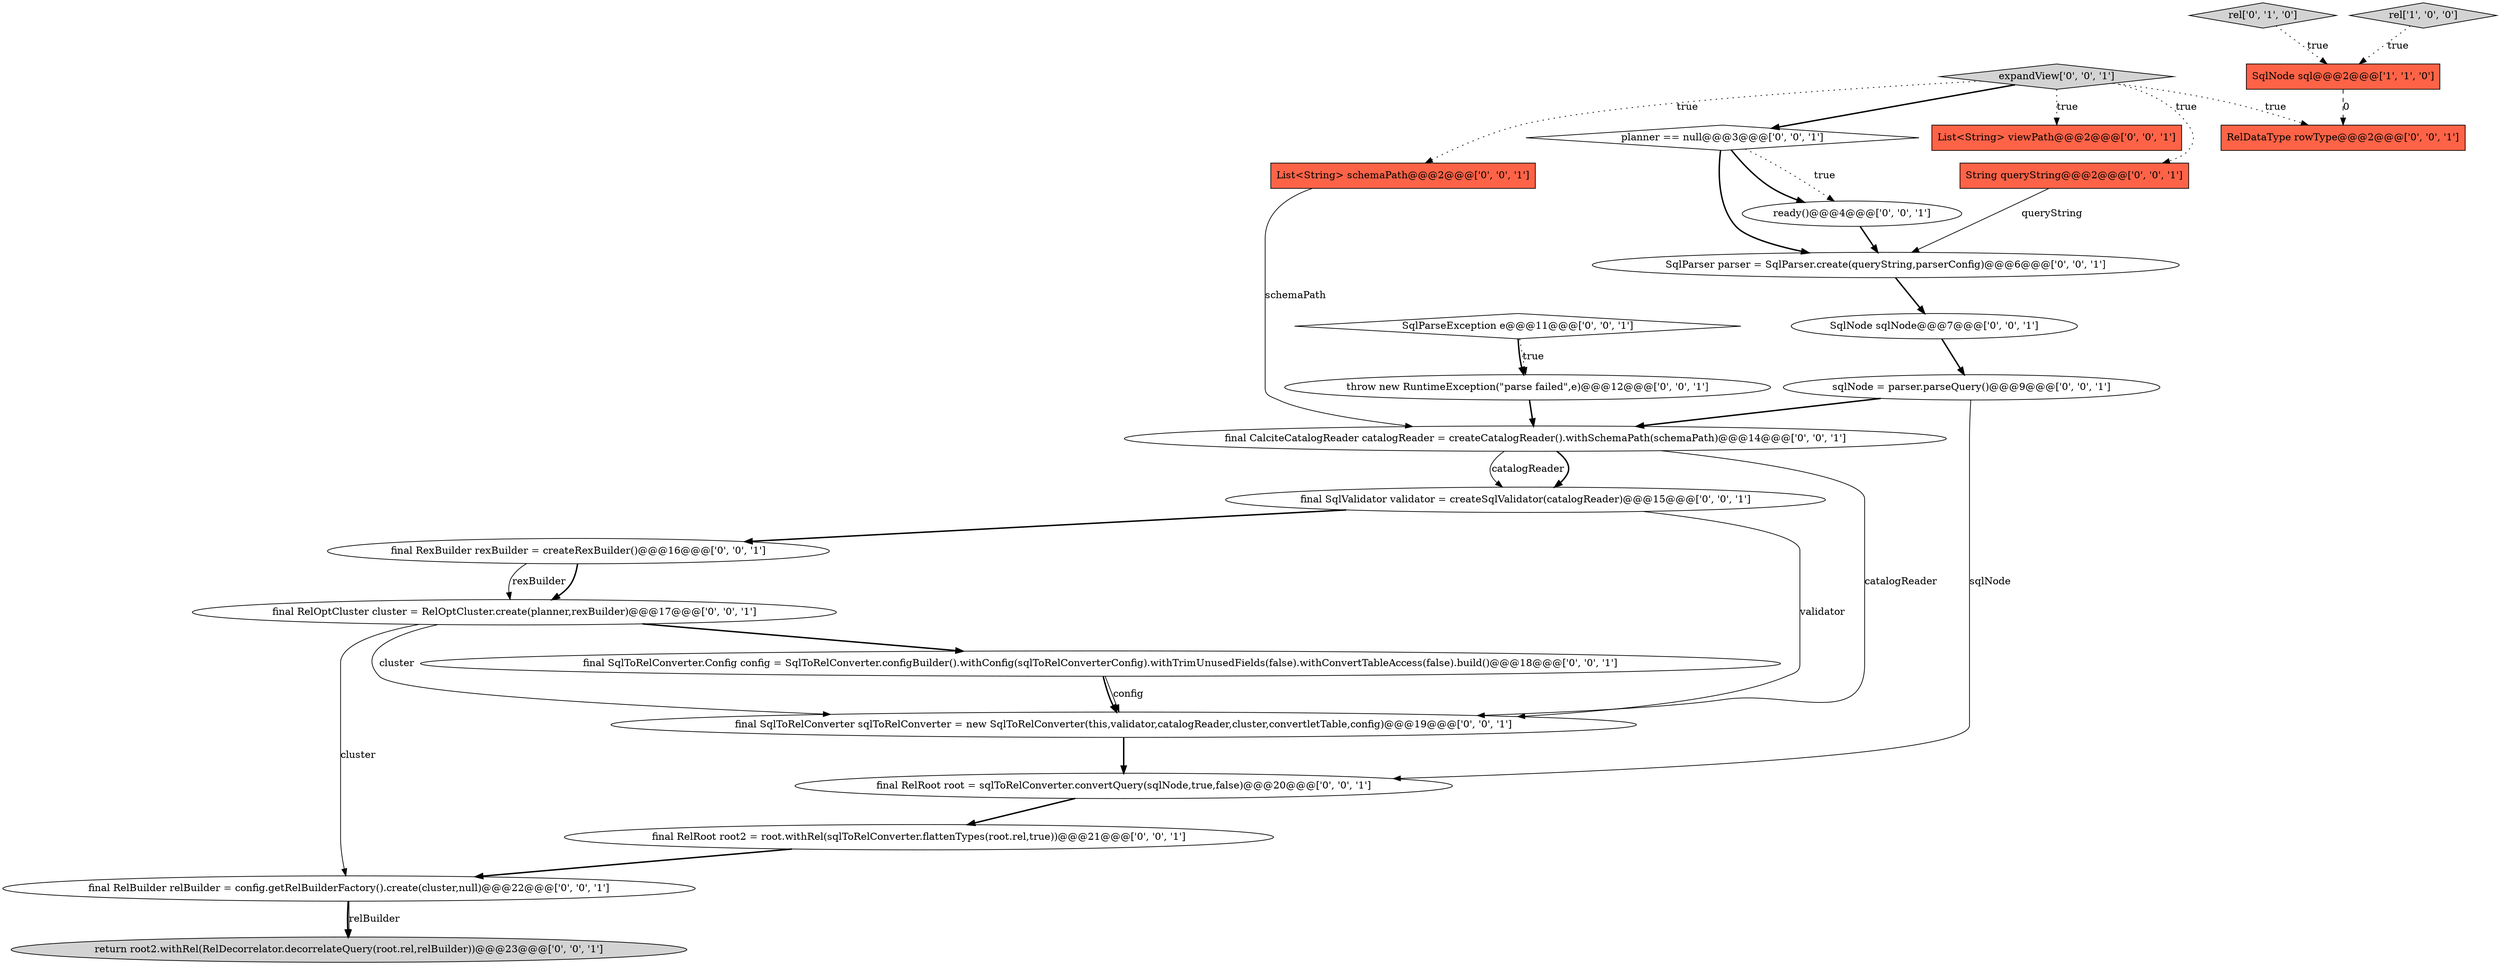 digraph {
13 [style = filled, label = "final RelRoot root = sqlToRelConverter.convertQuery(sqlNode,true,false)@@@20@@@['0', '0', '1']", fillcolor = white, shape = ellipse image = "AAA0AAABBB3BBB"];
24 [style = filled, label = "final SqlValidator validator = createSqlValidator(catalogReader)@@@15@@@['0', '0', '1']", fillcolor = white, shape = ellipse image = "AAA0AAABBB3BBB"];
3 [style = filled, label = "final RelBuilder relBuilder = config.getRelBuilderFactory().create(cluster,null)@@@22@@@['0', '0', '1']", fillcolor = white, shape = ellipse image = "AAA0AAABBB3BBB"];
6 [style = filled, label = "List<String> viewPath@@@2@@@['0', '0', '1']", fillcolor = tomato, shape = box image = "AAA0AAABBB3BBB"];
18 [style = filled, label = "final SqlToRelConverter.Config config = SqlToRelConverter.configBuilder().withConfig(sqlToRelConverterConfig).withTrimUnusedFields(false).withConvertTableAccess(false).build()@@@18@@@['0', '0', '1']", fillcolor = white, shape = ellipse image = "AAA0AAABBB3BBB"];
22 [style = filled, label = "planner == null@@@3@@@['0', '0', '1']", fillcolor = white, shape = diamond image = "AAA0AAABBB3BBB"];
5 [style = filled, label = "final RexBuilder rexBuilder = createRexBuilder()@@@16@@@['0', '0', '1']", fillcolor = white, shape = ellipse image = "AAA0AAABBB3BBB"];
19 [style = filled, label = "SqlParseException e@@@11@@@['0', '0', '1']", fillcolor = white, shape = diamond image = "AAA0AAABBB3BBB"];
21 [style = filled, label = "RelDataType rowType@@@2@@@['0', '0', '1']", fillcolor = tomato, shape = box image = "AAA0AAABBB3BBB"];
15 [style = filled, label = "throw new RuntimeException(\"parse failed\",e)@@@12@@@['0', '0', '1']", fillcolor = white, shape = ellipse image = "AAA0AAABBB3BBB"];
20 [style = filled, label = "expandView['0', '0', '1']", fillcolor = lightgray, shape = diamond image = "AAA0AAABBB3BBB"];
9 [style = filled, label = "SqlParser parser = SqlParser.create(queryString,parserConfig)@@@6@@@['0', '0', '1']", fillcolor = white, shape = ellipse image = "AAA0AAABBB3BBB"];
2 [style = filled, label = "rel['0', '1', '0']", fillcolor = lightgray, shape = diamond image = "AAA0AAABBB2BBB"];
12 [style = filled, label = "final RelRoot root2 = root.withRel(sqlToRelConverter.flattenTypes(root.rel,true))@@@21@@@['0', '0', '1']", fillcolor = white, shape = ellipse image = "AAA0AAABBB3BBB"];
1 [style = filled, label = "rel['1', '0', '0']", fillcolor = lightgray, shape = diamond image = "AAA0AAABBB1BBB"];
7 [style = filled, label = "final CalciteCatalogReader catalogReader = createCatalogReader().withSchemaPath(schemaPath)@@@14@@@['0', '0', '1']", fillcolor = white, shape = ellipse image = "AAA0AAABBB3BBB"];
4 [style = filled, label = "return root2.withRel(RelDecorrelator.decorrelateQuery(root.rel,relBuilder))@@@23@@@['0', '0', '1']", fillcolor = lightgray, shape = ellipse image = "AAA0AAABBB3BBB"];
23 [style = filled, label = "ready()@@@4@@@['0', '0', '1']", fillcolor = white, shape = ellipse image = "AAA0AAABBB3BBB"];
8 [style = filled, label = "final SqlToRelConverter sqlToRelConverter = new SqlToRelConverter(this,validator,catalogReader,cluster,convertletTable,config)@@@19@@@['0', '0', '1']", fillcolor = white, shape = ellipse image = "AAA0AAABBB3BBB"];
0 [style = filled, label = "SqlNode sql@@@2@@@['1', '1', '0']", fillcolor = tomato, shape = box image = "AAA0AAABBB1BBB"];
17 [style = filled, label = "String queryString@@@2@@@['0', '0', '1']", fillcolor = tomato, shape = box image = "AAA0AAABBB3BBB"];
14 [style = filled, label = "List<String> schemaPath@@@2@@@['0', '0', '1']", fillcolor = tomato, shape = box image = "AAA0AAABBB3BBB"];
11 [style = filled, label = "sqlNode = parser.parseQuery()@@@9@@@['0', '0', '1']", fillcolor = white, shape = ellipse image = "AAA0AAABBB3BBB"];
10 [style = filled, label = "final RelOptCluster cluster = RelOptCluster.create(planner,rexBuilder)@@@17@@@['0', '0', '1']", fillcolor = white, shape = ellipse image = "AAA0AAABBB3BBB"];
16 [style = filled, label = "SqlNode sqlNode@@@7@@@['0', '0', '1']", fillcolor = white, shape = ellipse image = "AAA0AAABBB3BBB"];
5->10 [style = bold, label=""];
10->18 [style = bold, label=""];
10->8 [style = solid, label="cluster"];
2->0 [style = dotted, label="true"];
16->11 [style = bold, label=""];
17->9 [style = solid, label="queryString"];
22->23 [style = dotted, label="true"];
15->7 [style = bold, label=""];
20->17 [style = dotted, label="true"];
18->8 [style = solid, label="config"];
22->9 [style = bold, label=""];
5->10 [style = solid, label="rexBuilder"];
20->14 [style = dotted, label="true"];
20->21 [style = dotted, label="true"];
7->8 [style = solid, label="catalogReader"];
19->15 [style = dotted, label="true"];
22->23 [style = bold, label=""];
3->4 [style = bold, label=""];
9->16 [style = bold, label=""];
24->8 [style = solid, label="validator"];
24->5 [style = bold, label=""];
20->22 [style = bold, label=""];
7->24 [style = bold, label=""];
13->12 [style = bold, label=""];
3->4 [style = solid, label="relBuilder"];
0->21 [style = dashed, label="0"];
7->24 [style = solid, label="catalogReader"];
11->13 [style = solid, label="sqlNode"];
14->7 [style = solid, label="schemaPath"];
18->8 [style = bold, label=""];
1->0 [style = dotted, label="true"];
12->3 [style = bold, label=""];
19->15 [style = bold, label=""];
23->9 [style = bold, label=""];
11->7 [style = bold, label=""];
20->6 [style = dotted, label="true"];
8->13 [style = bold, label=""];
10->3 [style = solid, label="cluster"];
}
